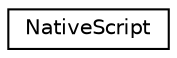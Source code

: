 digraph "Graphical Class Hierarchy"
{
 // LATEX_PDF_SIZE
  edge [fontname="Helvetica",fontsize="10",labelfontname="Helvetica",labelfontsize="10"];
  node [fontname="Helvetica",fontsize="10",shape=record];
  rankdir="LR";
  Node0 [label="NativeScript",height=0.2,width=0.4,color="black", fillcolor="white", style="filled",URL="$structNativeScript.html",tooltip=" "];
}
